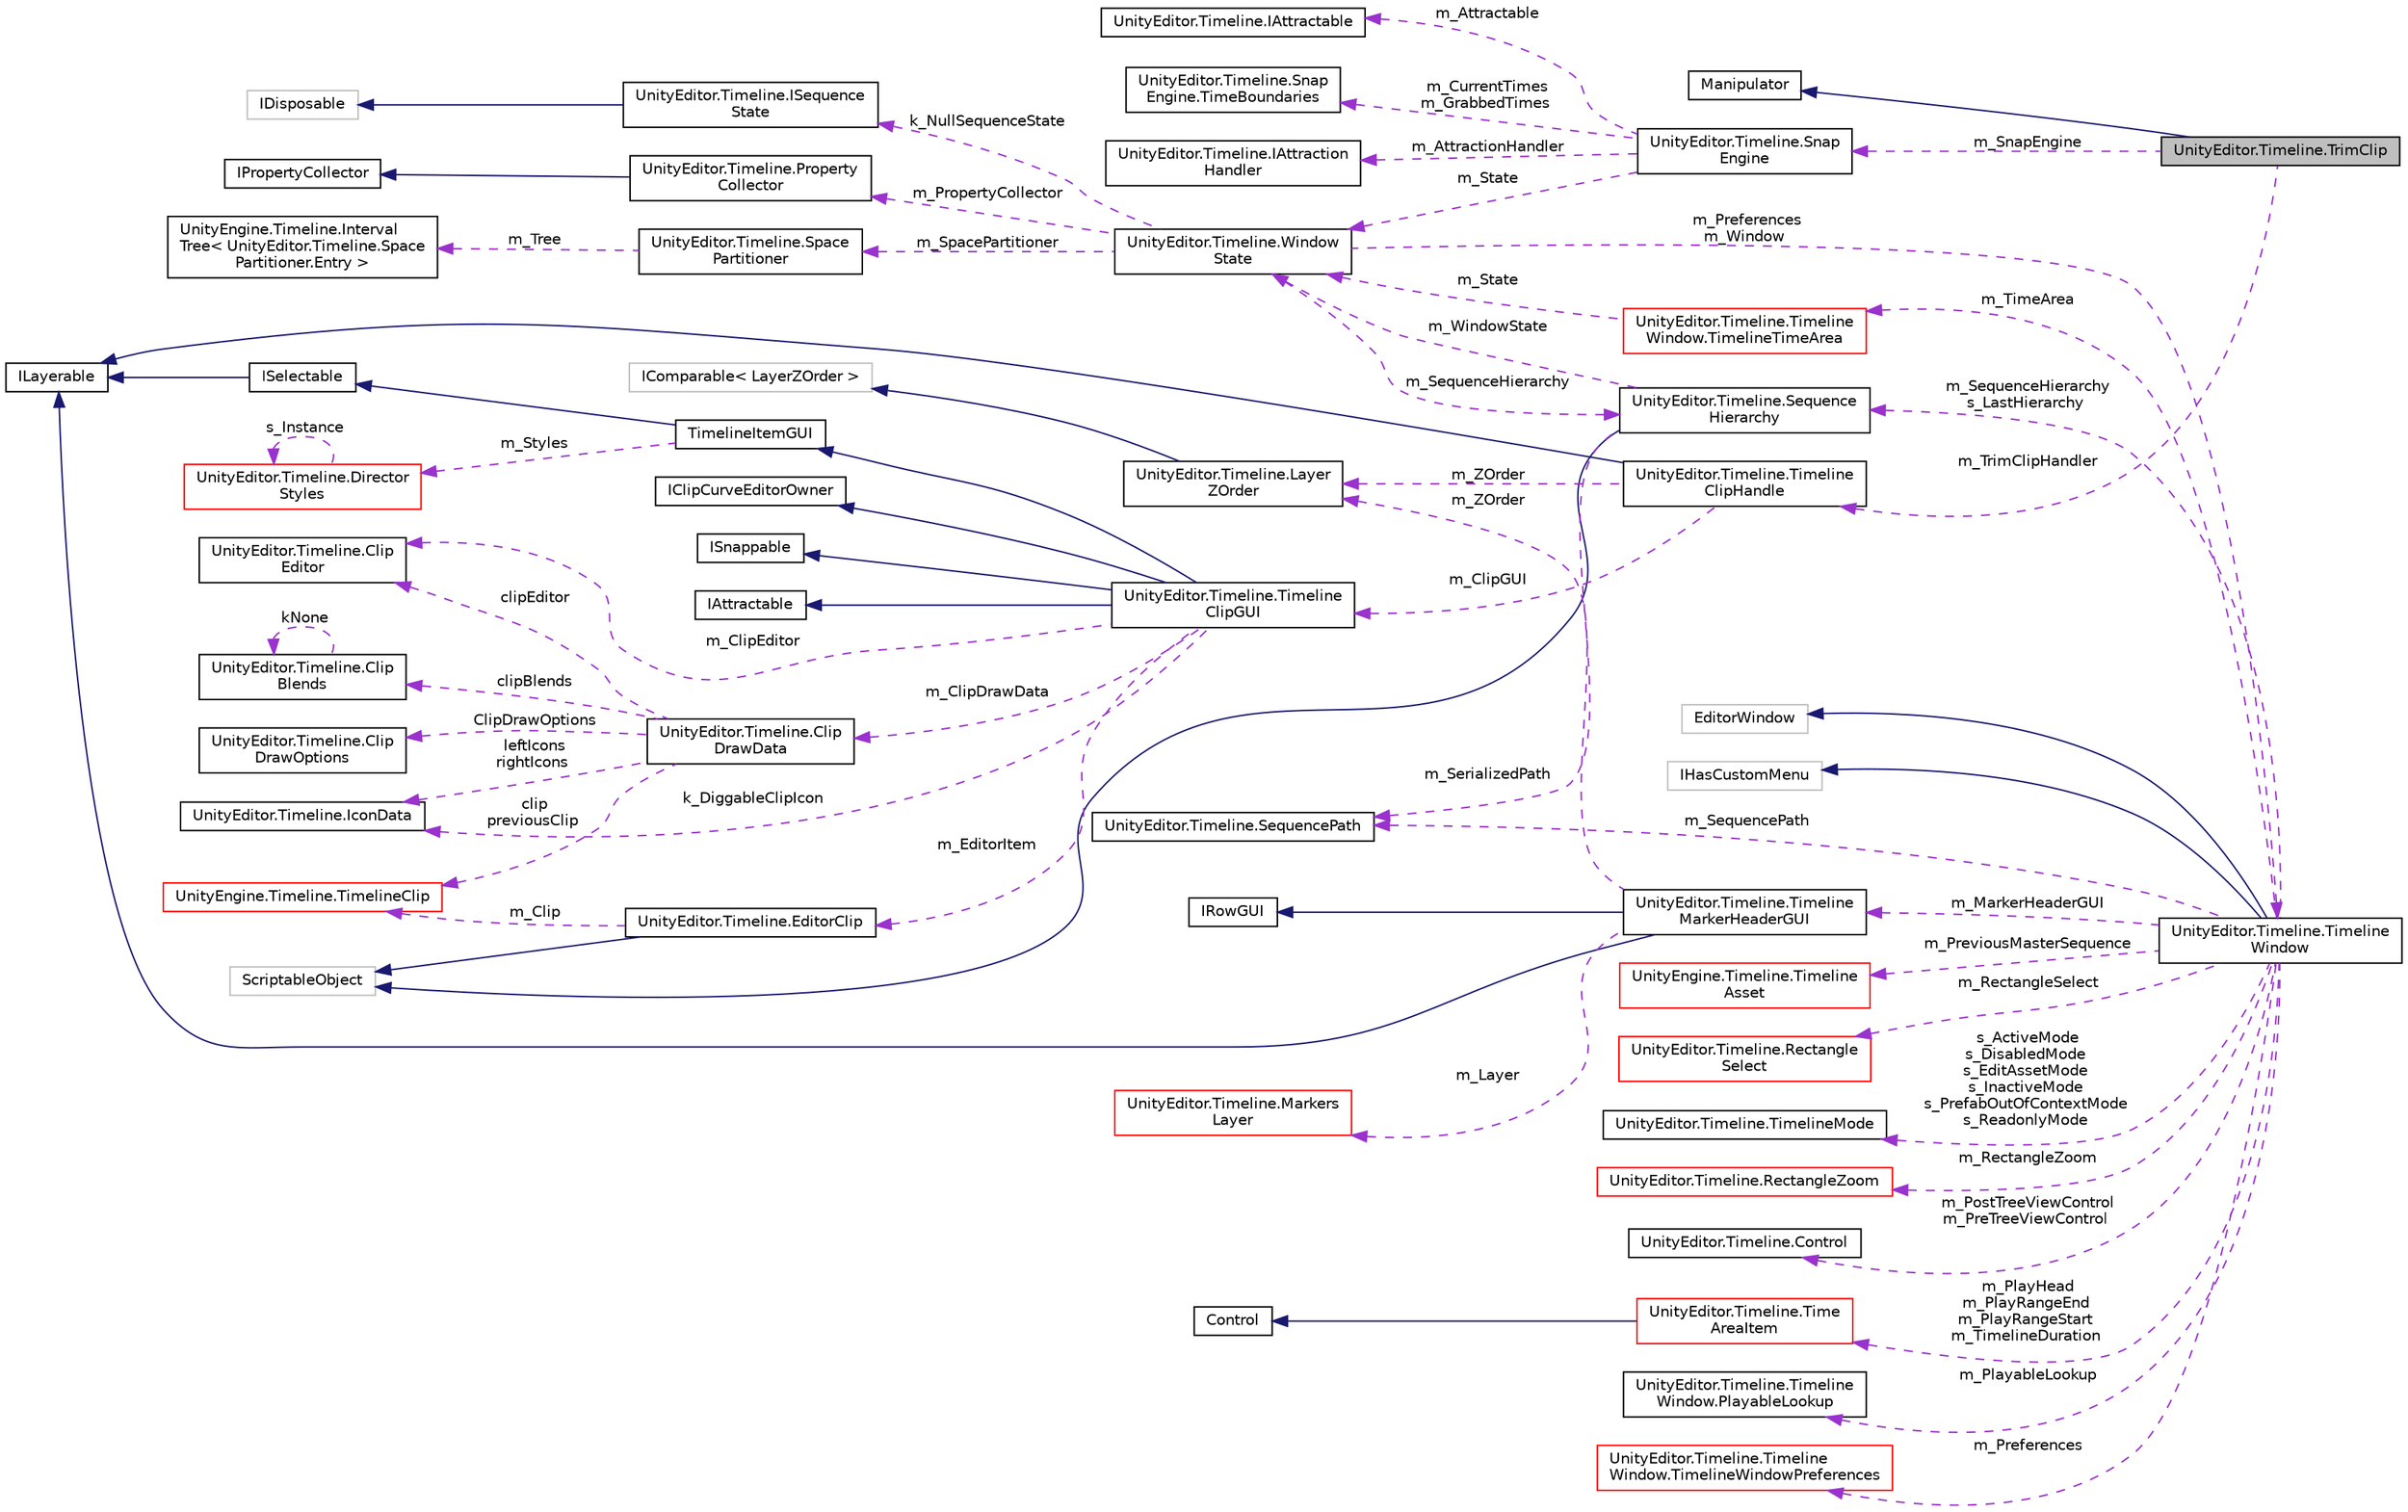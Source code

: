 digraph "UnityEditor.Timeline.TrimClip"
{
 // LATEX_PDF_SIZE
  edge [fontname="Helvetica",fontsize="10",labelfontname="Helvetica",labelfontsize="10"];
  node [fontname="Helvetica",fontsize="10",shape=record];
  rankdir="LR";
  Node1 [label="UnityEditor.Timeline.TrimClip",height=0.2,width=0.4,color="black", fillcolor="grey75", style="filled", fontcolor="black",tooltip=" "];
  Node2 -> Node1 [dir="back",color="midnightblue",fontsize="10",style="solid",fontname="Helvetica"];
  Node2 [label="Manipulator",height=0.2,width=0.4,color="black", fillcolor="white", style="filled",URL="$class_unity_editor_1_1_timeline_1_1_manipulator.html",tooltip=" "];
  Node3 -> Node1 [dir="back",color="darkorchid3",fontsize="10",style="dashed",label=" m_SnapEngine" ,fontname="Helvetica"];
  Node3 [label="UnityEditor.Timeline.Snap\lEngine",height=0.2,width=0.4,color="black", fillcolor="white", style="filled",URL="$class_unity_editor_1_1_timeline_1_1_snap_engine.html",tooltip=" "];
  Node4 -> Node3 [dir="back",color="darkorchid3",fontsize="10",style="dashed",label=" m_Attractable" ,fontname="Helvetica"];
  Node4 [label="UnityEditor.Timeline.IAttractable",height=0.2,width=0.4,color="black", fillcolor="white", style="filled",URL="$interface_unity_editor_1_1_timeline_1_1_i_attractable.html",tooltip=" "];
  Node5 -> Node3 [dir="back",color="darkorchid3",fontsize="10",style="dashed",label=" m_CurrentTimes\nm_GrabbedTimes" ,fontname="Helvetica"];
  Node5 [label="UnityEditor.Timeline.Snap\lEngine.TimeBoundaries",height=0.2,width=0.4,color="black", fillcolor="white", style="filled",URL="$struct_unity_editor_1_1_timeline_1_1_snap_engine_1_1_time_boundaries.html",tooltip=" "];
  Node6 -> Node3 [dir="back",color="darkorchid3",fontsize="10",style="dashed",label=" m_AttractionHandler" ,fontname="Helvetica"];
  Node6 [label="UnityEditor.Timeline.IAttraction\lHandler",height=0.2,width=0.4,color="black", fillcolor="white", style="filled",URL="$interface_unity_editor_1_1_timeline_1_1_i_attraction_handler.html",tooltip=" "];
  Node7 -> Node3 [dir="back",color="darkorchid3",fontsize="10",style="dashed",label=" m_State" ,fontname="Helvetica"];
  Node7 [label="UnityEditor.Timeline.Window\lState",height=0.2,width=0.4,color="black", fillcolor="white", style="filled",URL="$class_unity_editor_1_1_timeline_1_1_window_state.html",tooltip=" "];
  Node8 -> Node7 [dir="back",color="darkorchid3",fontsize="10",style="dashed",label=" k_NullSequenceState" ,fontname="Helvetica"];
  Node8 [label="UnityEditor.Timeline.ISequence\lState",height=0.2,width=0.4,color="black", fillcolor="white", style="filled",URL="$interface_unity_editor_1_1_timeline_1_1_i_sequence_state.html",tooltip=" "];
  Node9 -> Node8 [dir="back",color="midnightblue",fontsize="10",style="solid",fontname="Helvetica"];
  Node9 [label="IDisposable",height=0.2,width=0.4,color="grey75", fillcolor="white", style="filled",tooltip=" "];
  Node10 -> Node7 [dir="back",color="darkorchid3",fontsize="10",style="dashed",label=" m_PropertyCollector" ,fontname="Helvetica"];
  Node10 [label="UnityEditor.Timeline.Property\lCollector",height=0.2,width=0.4,color="black", fillcolor="white", style="filled",URL="$class_unity_editor_1_1_timeline_1_1_property_collector.html",tooltip=" "];
  Node11 -> Node10 [dir="back",color="midnightblue",fontsize="10",style="solid",fontname="Helvetica"];
  Node11 [label="IPropertyCollector",height=0.2,width=0.4,color="black", fillcolor="white", style="filled",URL="$interface_unity_engine_1_1_timeline_1_1_i_property_collector.html",tooltip="Interface used to inform the Timeline Editor about potential property modifications that may occur wh..."];
  Node12 -> Node7 [dir="back",color="darkorchid3",fontsize="10",style="dashed",label=" m_SpacePartitioner" ,fontname="Helvetica"];
  Node12 [label="UnityEditor.Timeline.Space\lPartitioner",height=0.2,width=0.4,color="black", fillcolor="white", style="filled",URL="$class_unity_editor_1_1_timeline_1_1_space_partitioner.html",tooltip=" "];
  Node13 -> Node12 [dir="back",color="darkorchid3",fontsize="10",style="dashed",label=" m_Tree" ,fontname="Helvetica"];
  Node13 [label="UnityEngine.Timeline.Interval\lTree\< UnityEditor.Timeline.Space\lPartitioner.Entry \>",height=0.2,width=0.4,color="black", fillcolor="white", style="filled",URL="$class_unity_engine_1_1_timeline_1_1_interval_tree.html",tooltip=" "];
  Node14 -> Node7 [dir="back",color="darkorchid3",fontsize="10",style="dashed",label=" m_SequenceHierarchy" ,fontname="Helvetica"];
  Node14 [label="UnityEditor.Timeline.Sequence\lHierarchy",height=0.2,width=0.4,color="black", fillcolor="white", style="filled",URL="$class_unity_editor_1_1_timeline_1_1_sequence_hierarchy.html",tooltip=" "];
  Node15 -> Node14 [dir="back",color="midnightblue",fontsize="10",style="solid",fontname="Helvetica"];
  Node15 [label="ScriptableObject",height=0.2,width=0.4,color="grey75", fillcolor="white", style="filled",tooltip=" "];
  Node16 -> Node14 [dir="back",color="darkorchid3",fontsize="10",style="dashed",label=" m_SerializedPath" ,fontname="Helvetica"];
  Node16 [label="UnityEditor.Timeline.SequencePath",height=0.2,width=0.4,color="black", fillcolor="white", style="filled",URL="$class_unity_editor_1_1_timeline_1_1_sequence_path.html",tooltip=" "];
  Node7 -> Node14 [dir="back",color="darkorchid3",fontsize="10",style="dashed",label=" m_WindowState" ,fontname="Helvetica"];
  Node17 -> Node7 [dir="back",color="darkorchid3",fontsize="10",style="dashed",label=" m_Preferences\nm_Window" ,fontname="Helvetica"];
  Node17 [label="UnityEditor.Timeline.Timeline\lWindow",height=0.2,width=0.4,color="black", fillcolor="white", style="filled",URL="$class_unity_editor_1_1_timeline_1_1_timeline_window.html",tooltip=" "];
  Node18 -> Node17 [dir="back",color="midnightblue",fontsize="10",style="solid",fontname="Helvetica"];
  Node18 [label="EditorWindow",height=0.2,width=0.4,color="grey75", fillcolor="white", style="filled",tooltip=" "];
  Node19 -> Node17 [dir="back",color="midnightblue",fontsize="10",style="solid",fontname="Helvetica"];
  Node19 [label="IHasCustomMenu",height=0.2,width=0.4,color="grey75", fillcolor="white", style="filled",tooltip=" "];
  Node20 -> Node17 [dir="back",color="darkorchid3",fontsize="10",style="dashed",label=" m_MarkerHeaderGUI" ,fontname="Helvetica"];
  Node20 [label="UnityEditor.Timeline.Timeline\lMarkerHeaderGUI",height=0.2,width=0.4,color="black", fillcolor="white", style="filled",URL="$class_unity_editor_1_1_timeline_1_1_timeline_marker_header_g_u_i.html",tooltip=" "];
  Node21 -> Node20 [dir="back",color="midnightblue",fontsize="10",style="solid",fontname="Helvetica"];
  Node21 [label="IRowGUI",height=0.2,width=0.4,color="black", fillcolor="white", style="filled",URL="$interface_unity_editor_1_1_timeline_1_1_i_row_g_u_i.html",tooltip=" "];
  Node22 -> Node20 [dir="back",color="midnightblue",fontsize="10",style="solid",fontname="Helvetica"];
  Node22 [label="ILayerable",height=0.2,width=0.4,color="black", fillcolor="white", style="filled",URL="$interface_unity_editor_1_1_timeline_1_1_i_layerable.html",tooltip=" "];
  Node23 -> Node20 [dir="back",color="darkorchid3",fontsize="10",style="dashed",label=" m_Layer" ,fontname="Helvetica"];
  Node23 [label="UnityEditor.Timeline.Markers\lLayer",height=0.2,width=0.4,color="red", fillcolor="white", style="filled",URL="$class_unity_editor_1_1_timeline_1_1_markers_layer.html",tooltip=" "];
  Node26 -> Node20 [dir="back",color="darkorchid3",fontsize="10",style="dashed",label=" m_ZOrder" ,fontname="Helvetica"];
  Node26 [label="UnityEditor.Timeline.Layer\lZOrder",height=0.2,width=0.4,color="black", fillcolor="white", style="filled",URL="$struct_unity_editor_1_1_timeline_1_1_layer_z_order.html",tooltip=" "];
  Node27 -> Node26 [dir="back",color="midnightblue",fontsize="10",style="solid",fontname="Helvetica"];
  Node27 [label="IComparable\< LayerZOrder \>",height=0.2,width=0.4,color="grey75", fillcolor="white", style="filled",tooltip=" "];
  Node28 -> Node17 [dir="back",color="darkorchid3",fontsize="10",style="dashed",label=" m_PlayHead\nm_PlayRangeEnd\nm_PlayRangeStart\nm_TimelineDuration" ,fontname="Helvetica"];
  Node28 [label="UnityEditor.Timeline.Time\lAreaItem",height=0.2,width=0.4,color="red", fillcolor="white", style="filled",URL="$class_unity_editor_1_1_timeline_1_1_time_area_item.html",tooltip=" "];
  Node29 -> Node28 [dir="back",color="midnightblue",fontsize="10",style="solid",fontname="Helvetica"];
  Node29 [label="Control",height=0.2,width=0.4,color="black", fillcolor="white", style="filled",URL="$class_unity_editor_1_1_timeline_1_1_control.html",tooltip=" "];
  Node31 -> Node17 [dir="back",color="darkorchid3",fontsize="10",style="dashed",label=" m_PreviousMasterSequence" ,fontname="Helvetica"];
  Node31 [label="UnityEngine.Timeline.Timeline\lAsset",height=0.2,width=0.4,color="red", fillcolor="white", style="filled",URL="$class_unity_engine_1_1_timeline_1_1_timeline_asset.html",tooltip="A PlayableAsset that represents a timeline."];
  Node43 -> Node17 [dir="back",color="darkorchid3",fontsize="10",style="dashed",label=" m_RectangleSelect" ,fontname="Helvetica"];
  Node43 [label="UnityEditor.Timeline.Rectangle\lSelect",height=0.2,width=0.4,color="red", fillcolor="white", style="filled",URL="$class_unity_editor_1_1_timeline_1_1_rectangle_select.html",tooltip=" "];
  Node16 -> Node17 [dir="back",color="darkorchid3",fontsize="10",style="dashed",label=" m_SequencePath" ,fontname="Helvetica"];
  Node14 -> Node17 [dir="back",color="darkorchid3",fontsize="10",style="dashed",label=" m_SequenceHierarchy\ns_LastHierarchy" ,fontname="Helvetica"];
  Node54 -> Node17 [dir="back",color="darkorchid3",fontsize="10",style="dashed",label=" s_ActiveMode\ns_DisabledMode\ns_EditAssetMode\ns_InactiveMode\ns_PrefabOutOfContextMode\ns_ReadonlyMode" ,fontname="Helvetica"];
  Node54 [label="UnityEditor.Timeline.TimelineMode",height=0.2,width=0.4,color="black", fillcolor="white", style="filled",URL="$class_unity_editor_1_1_timeline_1_1_timeline_mode.html",tooltip=" "];
  Node55 -> Node17 [dir="back",color="darkorchid3",fontsize="10",style="dashed",label=" m_RectangleZoom" ,fontname="Helvetica"];
  Node55 [label="UnityEditor.Timeline.RectangleZoom",height=0.2,width=0.4,color="red", fillcolor="white", style="filled",URL="$class_unity_editor_1_1_timeline_1_1_rectangle_zoom.html",tooltip=" "];
  Node56 -> Node17 [dir="back",color="darkorchid3",fontsize="10",style="dashed",label=" m_PostTreeViewControl\nm_PreTreeViewControl" ,fontname="Helvetica"];
  Node56 [label="UnityEditor.Timeline.Control",height=0.2,width=0.4,color="black", fillcolor="white", style="filled",URL="$class_unity_editor_1_1_timeline_1_1_control.html",tooltip=" "];
  Node57 -> Node17 [dir="back",color="darkorchid3",fontsize="10",style="dashed",label=" m_TimeArea" ,fontname="Helvetica"];
  Node57 [label="UnityEditor.Timeline.Timeline\lWindow.TimelineTimeArea",height=0.2,width=0.4,color="red", fillcolor="white", style="filled",URL="$class_unity_editor_1_1_timeline_1_1_timeline_window_1_1_timeline_time_area.html",tooltip=" "];
  Node7 -> Node57 [dir="back",color="darkorchid3",fontsize="10",style="dashed",label=" m_State" ,fontname="Helvetica"];
  Node59 -> Node17 [dir="back",color="darkorchid3",fontsize="10",style="dashed",label=" m_PlayableLookup" ,fontname="Helvetica"];
  Node59 [label="UnityEditor.Timeline.Timeline\lWindow.PlayableLookup",height=0.2,width=0.4,color="black", fillcolor="white", style="filled",URL="$class_unity_editor_1_1_timeline_1_1_timeline_window_1_1_playable_lookup.html",tooltip=" "];
  Node60 -> Node17 [dir="back",color="darkorchid3",fontsize="10",style="dashed",label=" m_Preferences" ,fontname="Helvetica"];
  Node60 [label="UnityEditor.Timeline.Timeline\lWindow.TimelineWindowPreferences",height=0.2,width=0.4,color="red", fillcolor="white", style="filled",URL="$class_unity_editor_1_1_timeline_1_1_timeline_window_1_1_timeline_window_preferences.html",tooltip=" "];
  Node76 -> Node1 [dir="back",color="darkorchid3",fontsize="10",style="dashed",label=" m_TrimClipHandler" ,fontname="Helvetica"];
  Node76 [label="UnityEditor.Timeline.Timeline\lClipHandle",height=0.2,width=0.4,color="black", fillcolor="white", style="filled",URL="$class_unity_editor_1_1_timeline_1_1_timeline_clip_handle.html",tooltip=" "];
  Node22 -> Node76 [dir="back",color="midnightblue",fontsize="10",style="solid",fontname="Helvetica"];
  Node77 -> Node76 [dir="back",color="darkorchid3",fontsize="10",style="dashed",label=" m_ClipGUI" ,fontname="Helvetica"];
  Node77 [label="UnityEditor.Timeline.Timeline\lClipGUI",height=0.2,width=0.4,color="black", fillcolor="white", style="filled",URL="$class_unity_editor_1_1_timeline_1_1_timeline_clip_g_u_i.html",tooltip=" "];
  Node78 -> Node77 [dir="back",color="midnightblue",fontsize="10",style="solid",fontname="Helvetica"];
  Node78 [label="TimelineItemGUI",height=0.2,width=0.4,color="black", fillcolor="white", style="filled",URL="$class_unity_editor_1_1_timeline_1_1_timeline_item_g_u_i.html",tooltip=" "];
  Node79 -> Node78 [dir="back",color="midnightblue",fontsize="10",style="solid",fontname="Helvetica"];
  Node79 [label="ISelectable",height=0.2,width=0.4,color="black", fillcolor="white", style="filled",URL="$interface_unity_editor_1_1_timeline_1_1_i_selectable.html",tooltip=" "];
  Node22 -> Node79 [dir="back",color="midnightblue",fontsize="10",style="solid",fontname="Helvetica"];
  Node49 -> Node78 [dir="back",color="darkorchid3",fontsize="10",style="dashed",label=" m_Styles" ,fontname="Helvetica"];
  Node49 [label="UnityEditor.Timeline.Director\lStyles",height=0.2,width=0.4,color="red", fillcolor="white", style="filled",URL="$class_unity_editor_1_1_timeline_1_1_director_styles.html",tooltip=" "];
  Node49 -> Node49 [dir="back",color="darkorchid3",fontsize="10",style="dashed",label=" s_Instance" ,fontname="Helvetica"];
  Node80 -> Node77 [dir="back",color="midnightblue",fontsize="10",style="solid",fontname="Helvetica"];
  Node80 [label="IClipCurveEditorOwner",height=0.2,width=0.4,color="black", fillcolor="white", style="filled",URL="$interface_unity_editor_1_1_timeline_1_1_i_clip_curve_editor_owner.html",tooltip=" "];
  Node81 -> Node77 [dir="back",color="midnightblue",fontsize="10",style="solid",fontname="Helvetica"];
  Node81 [label="ISnappable",height=0.2,width=0.4,color="black", fillcolor="white", style="filled",URL="$interface_unity_editor_1_1_timeline_1_1_i_snappable.html",tooltip=" "];
  Node70 -> Node77 [dir="back",color="midnightblue",fontsize="10",style="solid",fontname="Helvetica"];
  Node70 [label="IAttractable",height=0.2,width=0.4,color="black", fillcolor="white", style="filled",URL="$interface_unity_editor_1_1_timeline_1_1_i_attractable.html",tooltip=" "];
  Node82 -> Node77 [dir="back",color="darkorchid3",fontsize="10",style="dashed",label=" m_ClipDrawData" ,fontname="Helvetica"];
  Node82 [label="UnityEditor.Timeline.Clip\lDrawData",height=0.2,width=0.4,color="black", fillcolor="white", style="filled",URL="$struct_unity_editor_1_1_timeline_1_1_clip_draw_data.html",tooltip=" "];
  Node83 -> Node82 [dir="back",color="darkorchid3",fontsize="10",style="dashed",label=" clipEditor" ,fontname="Helvetica"];
  Node83 [label="UnityEditor.Timeline.Clip\lEditor",height=0.2,width=0.4,color="black", fillcolor="white", style="filled",URL="$class_unity_editor_1_1_timeline_1_1_clip_editor.html",tooltip="Use this class to customize clip types in the TimelineEditor."];
  Node84 -> Node82 [dir="back",color="darkorchid3",fontsize="10",style="dashed",label=" clipBlends" ,fontname="Helvetica"];
  Node84 [label="UnityEditor.Timeline.Clip\lBlends",height=0.2,width=0.4,color="black", fillcolor="white", style="filled",URL="$struct_unity_editor_1_1_timeline_1_1_clip_blends.html",tooltip=" "];
  Node84 -> Node84 [dir="back",color="darkorchid3",fontsize="10",style="dashed",label=" kNone" ,fontname="Helvetica"];
  Node85 -> Node82 [dir="back",color="darkorchid3",fontsize="10",style="dashed",label=" ClipDrawOptions" ,fontname="Helvetica"];
  Node85 [label="UnityEditor.Timeline.Clip\lDrawOptions",height=0.2,width=0.4,color="black", fillcolor="white", style="filled",URL="$struct_unity_editor_1_1_timeline_1_1_clip_draw_options.html",tooltip="The user-defined options for drawing a clip."];
  Node86 -> Node82 [dir="back",color="darkorchid3",fontsize="10",style="dashed",label=" leftIcons\nrightIcons" ,fontname="Helvetica"];
  Node86 [label="UnityEditor.Timeline.IconData",height=0.2,width=0.4,color="black", fillcolor="white", style="filled",URL="$struct_unity_editor_1_1_timeline_1_1_icon_data.html",tooltip=" "];
  Node38 -> Node82 [dir="back",color="darkorchid3",fontsize="10",style="dashed",label=" clip\npreviousClip" ,fontname="Helvetica"];
  Node38 [label="UnityEngine.Timeline.TimelineClip",height=0.2,width=0.4,color="red", fillcolor="white", style="filled",URL="$class_unity_engine_1_1_timeline_1_1_timeline_clip.html",tooltip="Represents a clip on the timeline."];
  Node83 -> Node77 [dir="back",color="darkorchid3",fontsize="10",style="dashed",label=" m_ClipEditor" ,fontname="Helvetica"];
  Node87 -> Node77 [dir="back",color="darkorchid3",fontsize="10",style="dashed",label=" m_EditorItem" ,fontname="Helvetica"];
  Node87 [label="UnityEditor.Timeline.EditorClip",height=0.2,width=0.4,color="black", fillcolor="white", style="filled",URL="$class_unity_editor_1_1_timeline_1_1_editor_clip.html",tooltip=" "];
  Node15 -> Node87 [dir="back",color="midnightblue",fontsize="10",style="solid",fontname="Helvetica"];
  Node38 -> Node87 [dir="back",color="darkorchid3",fontsize="10",style="dashed",label=" m_Clip" ,fontname="Helvetica"];
  Node86 -> Node77 [dir="back",color="darkorchid3",fontsize="10",style="dashed",label=" k_DiggableClipIcon" ,fontname="Helvetica"];
  Node26 -> Node76 [dir="back",color="darkorchid3",fontsize="10",style="dashed",label=" m_ZOrder" ,fontname="Helvetica"];
}
